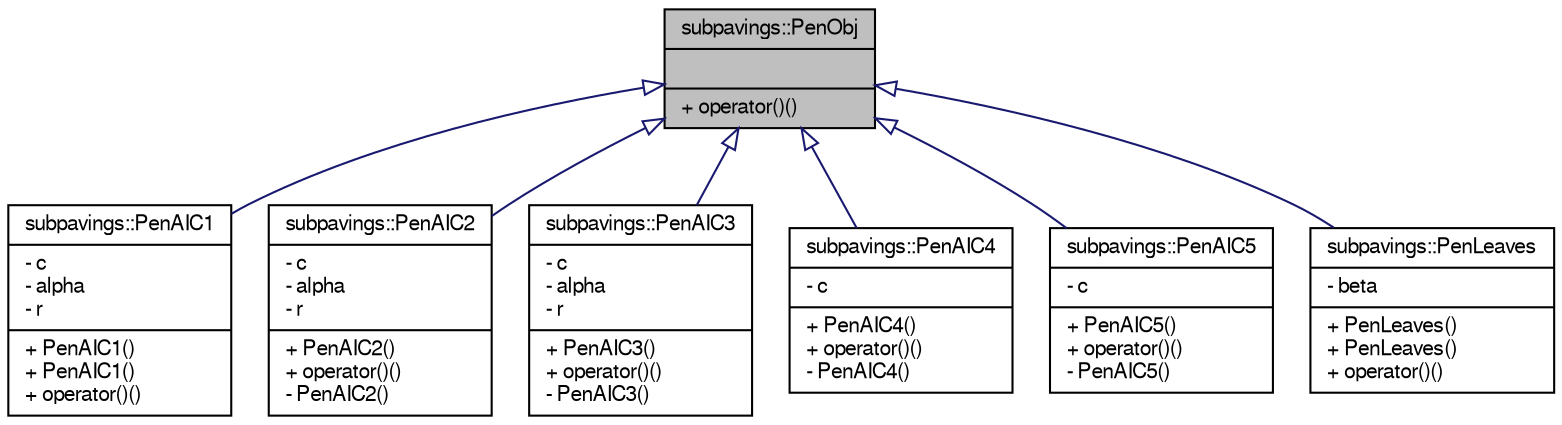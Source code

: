 digraph G
{
  edge [fontname="FreeSans",fontsize="10",labelfontname="FreeSans",labelfontsize="10"];
  node [fontname="FreeSans",fontsize="10",shape=record];
  Node1 [label="{subpavings::PenObj\n||+ operator()()\l}",height=0.2,width=0.4,color="black", fillcolor="grey75", style="filled" fontcolor="black"];
  Node1 -> Node2 [dir="back",color="midnightblue",fontsize="10",style="solid",arrowtail="onormal",fontname="FreeSans"];
  Node2 [label="{subpavings::PenAIC1\n|- c\l- alpha\l- r\l|+ PenAIC1()\l+ PenAIC1()\l+ operator()()\l}",height=0.2,width=0.4,color="black", fillcolor="white", style="filled",URL="$classsubpavings_1_1PenAIC1.shtml",tooltip="Class for penalty function 1 for AIC."];
  Node1 -> Node3 [dir="back",color="midnightblue",fontsize="10",style="solid",arrowtail="onormal",fontname="FreeSans"];
  Node3 [label="{subpavings::PenAIC2\n|- c\l- alpha\l- r\l|+ PenAIC2()\l+ operator()()\l- PenAIC2()\l}",height=0.2,width=0.4,color="black", fillcolor="white", style="filled",URL="$classsubpavings_1_1PenAIC2.shtml",tooltip="Class for penalty function 2 for AIC."];
  Node1 -> Node4 [dir="back",color="midnightblue",fontsize="10",style="solid",arrowtail="onormal",fontname="FreeSans"];
  Node4 [label="{subpavings::PenAIC3\n|- c\l- alpha\l- r\l|+ PenAIC3()\l+ operator()()\l- PenAIC3()\l}",height=0.2,width=0.4,color="black", fillcolor="white", style="filled",URL="$classsubpavings_1_1PenAIC3.shtml",tooltip="Class for penalty function 3 for AIC."];
  Node1 -> Node5 [dir="back",color="midnightblue",fontsize="10",style="solid",arrowtail="onormal",fontname="FreeSans"];
  Node5 [label="{subpavings::PenAIC4\n|- c\l|+ PenAIC4()\l+ operator()()\l- PenAIC4()\l}",height=0.2,width=0.4,color="black", fillcolor="white", style="filled",URL="$classsubpavings_1_1PenAIC4.shtml",tooltip="Class for penalty function 4 for AIC."];
  Node1 -> Node6 [dir="back",color="midnightblue",fontsize="10",style="solid",arrowtail="onormal",fontname="FreeSans"];
  Node6 [label="{subpavings::PenAIC5\n|- c\l|+ PenAIC5()\l+ operator()()\l- PenAIC5()\l}",height=0.2,width=0.4,color="black", fillcolor="white", style="filled",URL="$classsubpavings_1_1PenAIC5.shtml",tooltip="Class for penalty function 5 for AIC."];
  Node1 -> Node7 [dir="back",color="midnightblue",fontsize="10",style="solid",arrowtail="onormal",fontname="FreeSans"];
  Node7 [label="{subpavings::PenLeaves\n|- beta\l|+ PenLeaves()\l+ PenLeaves()\l+ operator()()\l}",height=0.2,width=0.4,color="black", fillcolor="white", style="filled",URL="$classsubpavings_1_1PenLeaves.shtml",tooltip="Penalty function as number of leaves in histogram."];
}
